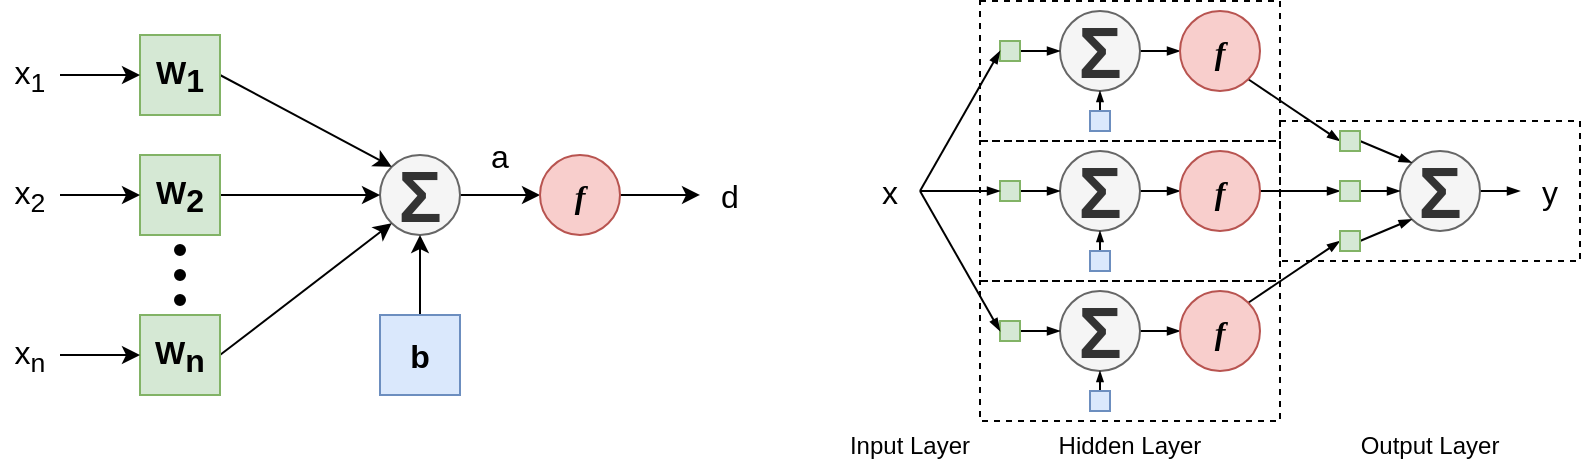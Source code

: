 <mxfile version="24.7.12">
  <diagram name="Page-1" id="HsYt-ey97kR6kVcqzLwU">
    <mxGraphModel dx="989" dy="509" grid="0" gridSize="10" guides="1" tooltips="1" connect="1" arrows="1" fold="1" page="0" pageScale="1" pageWidth="1100" pageHeight="850" math="0" shadow="0">
      <root>
        <mxCell id="0" />
        <mxCell id="1" parent="0" />
        <mxCell id="wPeuWzclz8ZrcqfQoQJo-25" style="edgeStyle=orthogonalEdgeStyle;rounded=0;orthogonalLoop=1;jettySize=auto;html=1;exitX=1;exitY=0.5;exitDx=0;exitDy=0;entryX=0;entryY=0.5;entryDx=0;entryDy=0;" edge="1" parent="1" source="wPeuWzclz8ZrcqfQoQJo-1" target="wPeuWzclz8ZrcqfQoQJo-2">
          <mxGeometry relative="1" as="geometry" />
        </mxCell>
        <mxCell id="wPeuWzclz8ZrcqfQoQJo-1" value="Σ" style="ellipse;whiteSpace=wrap;html=1;aspect=fixed;fontSize=36;fontStyle=1;fillColor=#f5f5f5;fontColor=#333333;strokeColor=#666666;" vertex="1" parent="1">
          <mxGeometry x="240" y="99.5" width="40" height="40" as="geometry" />
        </mxCell>
        <mxCell id="wPeuWzclz8ZrcqfQoQJo-26" style="edgeStyle=orthogonalEdgeStyle;rounded=0;orthogonalLoop=1;jettySize=auto;html=1;exitX=1;exitY=0.5;exitDx=0;exitDy=0;" edge="1" parent="1" source="wPeuWzclz8ZrcqfQoQJo-2">
          <mxGeometry relative="1" as="geometry">
            <mxPoint x="400" y="119.466" as="targetPoint" />
          </mxGeometry>
        </mxCell>
        <mxCell id="wPeuWzclz8ZrcqfQoQJo-2" value="f" style="ellipse;whiteSpace=wrap;html=1;aspect=fixed;fontSize=16;fontStyle=3;fontFamily=Garamond;fillColor=#f8cecc;strokeColor=#b85450;" vertex="1" parent="1">
          <mxGeometry x="320" y="99.5" width="40" height="40" as="geometry" />
        </mxCell>
        <mxCell id="wPeuWzclz8ZrcqfQoQJo-22" style="rounded=0;orthogonalLoop=1;jettySize=auto;html=1;exitX=1;exitY=0.5;exitDx=0;exitDy=0;entryX=0;entryY=0;entryDx=0;entryDy=0;" edge="1" parent="1" source="wPeuWzclz8ZrcqfQoQJo-3" target="wPeuWzclz8ZrcqfQoQJo-1">
          <mxGeometry relative="1" as="geometry" />
        </mxCell>
        <mxCell id="wPeuWzclz8ZrcqfQoQJo-3" value="W&lt;sub style=&quot;font-size: 16px;&quot;&gt;1&lt;/sub&gt;" style="rounded=0;whiteSpace=wrap;html=1;fontStyle=1;fontSize=16;fillColor=#d5e8d4;strokeColor=#82b366;" vertex="1" parent="1">
          <mxGeometry x="120" y="39.5" width="40" height="40" as="geometry" />
        </mxCell>
        <mxCell id="wPeuWzclz8ZrcqfQoQJo-21" style="edgeStyle=orthogonalEdgeStyle;rounded=0;orthogonalLoop=1;jettySize=auto;html=1;exitX=1;exitY=0.5;exitDx=0;exitDy=0;entryX=0;entryY=0.5;entryDx=0;entryDy=0;" edge="1" parent="1" source="wPeuWzclz8ZrcqfQoQJo-4" target="wPeuWzclz8ZrcqfQoQJo-1">
          <mxGeometry relative="1" as="geometry" />
        </mxCell>
        <mxCell id="wPeuWzclz8ZrcqfQoQJo-4" value="W&lt;sub style=&quot;font-size: 16px;&quot;&gt;2&lt;/sub&gt;" style="rounded=0;whiteSpace=wrap;html=1;fontStyle=1;fontSize=16;fillColor=#d5e8d4;strokeColor=#82b366;" vertex="1" parent="1">
          <mxGeometry x="120" y="99.5" width="40" height="40" as="geometry" />
        </mxCell>
        <mxCell id="wPeuWzclz8ZrcqfQoQJo-23" style="rounded=0;orthogonalLoop=1;jettySize=auto;html=1;exitX=1;exitY=0.5;exitDx=0;exitDy=0;entryX=0;entryY=1;entryDx=0;entryDy=0;" edge="1" parent="1" source="wPeuWzclz8ZrcqfQoQJo-5" target="wPeuWzclz8ZrcqfQoQJo-1">
          <mxGeometry relative="1" as="geometry" />
        </mxCell>
        <mxCell id="wPeuWzclz8ZrcqfQoQJo-5" value="W&lt;sub style=&quot;font-size: 16px;&quot;&gt;n&lt;/sub&gt;" style="rounded=0;whiteSpace=wrap;html=1;fontStyle=1;fontSize=16;fillColor=#d5e8d4;strokeColor=#82b366;" vertex="1" parent="1">
          <mxGeometry x="120" y="179.5" width="40" height="40" as="geometry" />
        </mxCell>
        <mxCell id="wPeuWzclz8ZrcqfQoQJo-9" value="" style="ellipse;whiteSpace=wrap;html=1;aspect=fixed;fillColor=#000000;" vertex="1" parent="1">
          <mxGeometry x="137.5" y="169.5" width="5" height="5" as="geometry" />
        </mxCell>
        <mxCell id="wPeuWzclz8ZrcqfQoQJo-10" value="" style="ellipse;whiteSpace=wrap;html=1;aspect=fixed;fillColor=#000000;" vertex="1" parent="1">
          <mxGeometry x="137.5" y="157" width="5" height="5" as="geometry" />
        </mxCell>
        <mxCell id="wPeuWzclz8ZrcqfQoQJo-12" value="" style="ellipse;whiteSpace=wrap;html=1;aspect=fixed;fillColor=#000000;" vertex="1" parent="1">
          <mxGeometry x="137.5" y="144.5" width="5" height="5" as="geometry" />
        </mxCell>
        <mxCell id="wPeuWzclz8ZrcqfQoQJo-24" style="edgeStyle=orthogonalEdgeStyle;rounded=0;orthogonalLoop=1;jettySize=auto;html=1;exitX=0.5;exitY=0;exitDx=0;exitDy=0;entryX=0.5;entryY=1;entryDx=0;entryDy=0;" edge="1" parent="1" source="wPeuWzclz8ZrcqfQoQJo-13" target="wPeuWzclz8ZrcqfQoQJo-1">
          <mxGeometry relative="1" as="geometry" />
        </mxCell>
        <mxCell id="wPeuWzclz8ZrcqfQoQJo-13" value="b" style="rounded=0;whiteSpace=wrap;html=1;fontStyle=1;fontSize=16;fillColor=#dae8fc;strokeColor=#6c8ebf;" vertex="1" parent="1">
          <mxGeometry x="240" y="179.5" width="40" height="40" as="geometry" />
        </mxCell>
        <mxCell id="wPeuWzclz8ZrcqfQoQJo-15" style="edgeStyle=orthogonalEdgeStyle;rounded=0;orthogonalLoop=1;jettySize=auto;html=1;exitX=1;exitY=0.5;exitDx=0;exitDy=0;entryX=0;entryY=0.5;entryDx=0;entryDy=0;" edge="1" parent="1" source="wPeuWzclz8ZrcqfQoQJo-14" target="wPeuWzclz8ZrcqfQoQJo-3">
          <mxGeometry relative="1" as="geometry" />
        </mxCell>
        <mxCell id="wPeuWzclz8ZrcqfQoQJo-14" value="x&lt;sub&gt;1&lt;/sub&gt;" style="text;html=1;align=center;verticalAlign=middle;whiteSpace=wrap;rounded=0;fontSize=16;" vertex="1" parent="1">
          <mxGeometry x="50" y="44.5" width="30" height="30" as="geometry" />
        </mxCell>
        <mxCell id="wPeuWzclz8ZrcqfQoQJo-19" style="edgeStyle=orthogonalEdgeStyle;rounded=0;orthogonalLoop=1;jettySize=auto;html=1;exitX=1;exitY=0.5;exitDx=0;exitDy=0;entryX=0;entryY=0.5;entryDx=0;entryDy=0;" edge="1" parent="1" source="wPeuWzclz8ZrcqfQoQJo-16" target="wPeuWzclz8ZrcqfQoQJo-4">
          <mxGeometry relative="1" as="geometry" />
        </mxCell>
        <mxCell id="wPeuWzclz8ZrcqfQoQJo-16" value="x&lt;sub&gt;2&lt;/sub&gt;" style="text;html=1;align=center;verticalAlign=middle;whiteSpace=wrap;rounded=0;fontSize=16;" vertex="1" parent="1">
          <mxGeometry x="50" y="104.5" width="30" height="30" as="geometry" />
        </mxCell>
        <mxCell id="wPeuWzclz8ZrcqfQoQJo-20" style="edgeStyle=orthogonalEdgeStyle;rounded=0;orthogonalLoop=1;jettySize=auto;html=1;exitX=1;exitY=0.5;exitDx=0;exitDy=0;entryX=0;entryY=0.5;entryDx=0;entryDy=0;" edge="1" parent="1" source="wPeuWzclz8ZrcqfQoQJo-17" target="wPeuWzclz8ZrcqfQoQJo-5">
          <mxGeometry relative="1" as="geometry" />
        </mxCell>
        <mxCell id="wPeuWzclz8ZrcqfQoQJo-17" value="x&lt;sub&gt;n&lt;/sub&gt;" style="text;html=1;align=center;verticalAlign=middle;whiteSpace=wrap;rounded=0;fontSize=16;" vertex="1" parent="1">
          <mxGeometry x="50" y="184.5" width="30" height="30" as="geometry" />
        </mxCell>
        <mxCell id="wPeuWzclz8ZrcqfQoQJo-27" value="d" style="text;html=1;align=center;verticalAlign=middle;whiteSpace=wrap;rounded=0;fontSize=16;" vertex="1" parent="1">
          <mxGeometry x="400" y="104.5" width="30" height="30" as="geometry" />
        </mxCell>
        <mxCell id="wPeuWzclz8ZrcqfQoQJo-69" style="edgeStyle=orthogonalEdgeStyle;rounded=0;orthogonalLoop=1;jettySize=auto;html=1;exitX=1;exitY=0.5;exitDx=0;exitDy=0;entryX=0;entryY=0.5;entryDx=0;entryDy=0;endSize=4;endArrow=blockThin;endFill=1;" edge="1" parent="1" source="wPeuWzclz8ZrcqfQoQJo-63" target="wPeuWzclz8ZrcqfQoQJo-64">
          <mxGeometry relative="1" as="geometry" />
        </mxCell>
        <mxCell id="wPeuWzclz8ZrcqfQoQJo-63" value="Σ" style="ellipse;whiteSpace=wrap;html=1;aspect=fixed;fontSize=36;fontStyle=1;fillColor=#f5f5f5;fontColor=#333333;strokeColor=#666666;" vertex="1" parent="1">
          <mxGeometry x="580" y="27.5" width="40" height="40" as="geometry" />
        </mxCell>
        <mxCell id="wPeuWzclz8ZrcqfQoQJo-79" style="rounded=0;orthogonalLoop=1;jettySize=auto;html=1;exitX=1;exitY=1;exitDx=0;exitDy=0;entryX=0;entryY=0.5;entryDx=0;entryDy=0;endSize=4;endArrow=blockThin;endFill=1;" edge="1" parent="1" source="wPeuWzclz8ZrcqfQoQJo-64" target="wPeuWzclz8ZrcqfQoQJo-76">
          <mxGeometry relative="1" as="geometry" />
        </mxCell>
        <mxCell id="wPeuWzclz8ZrcqfQoQJo-64" value="f" style="ellipse;whiteSpace=wrap;html=1;aspect=fixed;fontSize=16;fontStyle=3;fontFamily=Garamond;fillColor=#f8cecc;strokeColor=#b85450;" vertex="1" parent="1">
          <mxGeometry x="640" y="27.5" width="40" height="40" as="geometry" />
        </mxCell>
        <mxCell id="wPeuWzclz8ZrcqfQoQJo-71" style="edgeStyle=orthogonalEdgeStyle;rounded=0;orthogonalLoop=1;jettySize=auto;html=1;exitX=1;exitY=0.5;exitDx=0;exitDy=0;entryX=0;entryY=0.5;entryDx=0;entryDy=0;endSize=4;endArrow=blockThin;endFill=1;" edge="1" parent="1" source="wPeuWzclz8ZrcqfQoQJo-65" target="wPeuWzclz8ZrcqfQoQJo-66">
          <mxGeometry relative="1" as="geometry" />
        </mxCell>
        <mxCell id="wPeuWzclz8ZrcqfQoQJo-65" value="Σ" style="ellipse;whiteSpace=wrap;html=1;aspect=fixed;fontSize=36;fontStyle=1;fillColor=#f5f5f5;fontColor=#333333;strokeColor=#666666;" vertex="1" parent="1">
          <mxGeometry x="580" y="97.5" width="40" height="40" as="geometry" />
        </mxCell>
        <mxCell id="wPeuWzclz8ZrcqfQoQJo-80" style="rounded=0;orthogonalLoop=1;jettySize=auto;html=1;exitX=1;exitY=0.5;exitDx=0;exitDy=0;entryX=0;entryY=0.5;entryDx=0;entryDy=0;endSize=4;endArrow=blockThin;endFill=1;" edge="1" parent="1" source="wPeuWzclz8ZrcqfQoQJo-66" target="wPeuWzclz8ZrcqfQoQJo-77">
          <mxGeometry relative="1" as="geometry" />
        </mxCell>
        <mxCell id="wPeuWzclz8ZrcqfQoQJo-66" value="f" style="ellipse;whiteSpace=wrap;html=1;aspect=fixed;fontSize=16;fontStyle=3;fontFamily=Garamond;fillColor=#f8cecc;strokeColor=#b85450;" vertex="1" parent="1">
          <mxGeometry x="640" y="97.5" width="40" height="40" as="geometry" />
        </mxCell>
        <mxCell id="wPeuWzclz8ZrcqfQoQJo-72" style="edgeStyle=orthogonalEdgeStyle;rounded=0;orthogonalLoop=1;jettySize=auto;html=1;exitX=1;exitY=0.5;exitDx=0;exitDy=0;entryX=0;entryY=0.5;entryDx=0;entryDy=0;endSize=4;endArrow=blockThin;endFill=1;" edge="1" parent="1" source="wPeuWzclz8ZrcqfQoQJo-67" target="wPeuWzclz8ZrcqfQoQJo-68">
          <mxGeometry relative="1" as="geometry" />
        </mxCell>
        <mxCell id="wPeuWzclz8ZrcqfQoQJo-67" value="Σ" style="ellipse;whiteSpace=wrap;html=1;aspect=fixed;fontSize=36;fontStyle=1;fillColor=#f5f5f5;fontColor=#333333;strokeColor=#666666;" vertex="1" parent="1">
          <mxGeometry x="580" y="167.5" width="40" height="40" as="geometry" />
        </mxCell>
        <mxCell id="wPeuWzclz8ZrcqfQoQJo-81" style="rounded=0;orthogonalLoop=1;jettySize=auto;html=1;exitX=1;exitY=0;exitDx=0;exitDy=0;entryX=0;entryY=0.5;entryDx=0;entryDy=0;endSize=4;endArrow=blockThin;endFill=1;" edge="1" parent="1" source="wPeuWzclz8ZrcqfQoQJo-68" target="wPeuWzclz8ZrcqfQoQJo-78">
          <mxGeometry relative="1" as="geometry" />
        </mxCell>
        <mxCell id="wPeuWzclz8ZrcqfQoQJo-68" value="f" style="ellipse;whiteSpace=wrap;html=1;aspect=fixed;fontSize=16;fontStyle=3;fontFamily=Garamond;fillColor=#f8cecc;strokeColor=#b85450;" vertex="1" parent="1">
          <mxGeometry x="640" y="167.5" width="40" height="40" as="geometry" />
        </mxCell>
        <mxCell id="wPeuWzclz8ZrcqfQoQJo-90" style="edgeStyle=orthogonalEdgeStyle;rounded=0;orthogonalLoop=1;jettySize=auto;html=1;exitX=1;exitY=0.5;exitDx=0;exitDy=0;entryX=0;entryY=0.5;entryDx=0;entryDy=0;endSize=4;endArrow=blockThin;endFill=1;" edge="1" parent="1" source="wPeuWzclz8ZrcqfQoQJo-70" target="wPeuWzclz8ZrcqfQoQJo-89">
          <mxGeometry relative="1" as="geometry" />
        </mxCell>
        <mxCell id="wPeuWzclz8ZrcqfQoQJo-70" value="Σ" style="ellipse;whiteSpace=wrap;html=1;aspect=fixed;fontSize=36;fontStyle=1;fillColor=#f5f5f5;fontColor=#333333;strokeColor=#666666;" vertex="1" parent="1">
          <mxGeometry x="750" y="97.5" width="40" height="40" as="geometry" />
        </mxCell>
        <mxCell id="wPeuWzclz8ZrcqfQoQJo-86" style="edgeStyle=orthogonalEdgeStyle;rounded=0;orthogonalLoop=1;jettySize=auto;html=1;exitX=1;exitY=0.5;exitDx=0;exitDy=0;entryX=0;entryY=0.5;entryDx=0;entryDy=0;endSize=4;endArrow=blockThin;endFill=1;" edge="1" parent="1" source="wPeuWzclz8ZrcqfQoQJo-73" target="wPeuWzclz8ZrcqfQoQJo-63">
          <mxGeometry relative="1" as="geometry" />
        </mxCell>
        <mxCell id="wPeuWzclz8ZrcqfQoQJo-73" value="" style="rounded=0;whiteSpace=wrap;html=1;fillColor=#d5e8d4;strokeColor=#82b366;" vertex="1" parent="1">
          <mxGeometry x="550" y="42.5" width="10" height="10" as="geometry" />
        </mxCell>
        <mxCell id="wPeuWzclz8ZrcqfQoQJo-87" style="edgeStyle=orthogonalEdgeStyle;rounded=0;orthogonalLoop=1;jettySize=auto;html=1;exitX=1;exitY=0.5;exitDx=0;exitDy=0;entryX=0;entryY=0.5;entryDx=0;entryDy=0;endSize=4;endArrow=blockThin;endFill=1;" edge="1" parent="1" source="wPeuWzclz8ZrcqfQoQJo-74" target="wPeuWzclz8ZrcqfQoQJo-65">
          <mxGeometry relative="1" as="geometry" />
        </mxCell>
        <mxCell id="wPeuWzclz8ZrcqfQoQJo-74" value="" style="rounded=0;whiteSpace=wrap;html=1;fillColor=#d5e8d4;strokeColor=#82b366;" vertex="1" parent="1">
          <mxGeometry x="550" y="112.5" width="10" height="10" as="geometry" />
        </mxCell>
        <mxCell id="wPeuWzclz8ZrcqfQoQJo-88" style="edgeStyle=orthogonalEdgeStyle;rounded=0;orthogonalLoop=1;jettySize=auto;html=1;exitX=1;exitY=0.5;exitDx=0;exitDy=0;entryX=0;entryY=0.5;entryDx=0;entryDy=0;endSize=4;endArrow=blockThin;endFill=1;" edge="1" parent="1" source="wPeuWzclz8ZrcqfQoQJo-75" target="wPeuWzclz8ZrcqfQoQJo-67">
          <mxGeometry relative="1" as="geometry" />
        </mxCell>
        <mxCell id="wPeuWzclz8ZrcqfQoQJo-75" value="" style="rounded=0;whiteSpace=wrap;html=1;fillColor=#d5e8d4;strokeColor=#82b366;" vertex="1" parent="1">
          <mxGeometry x="550" y="182.5" width="10" height="10" as="geometry" />
        </mxCell>
        <mxCell id="wPeuWzclz8ZrcqfQoQJo-83" style="rounded=0;orthogonalLoop=1;jettySize=auto;html=1;exitX=1;exitY=0.5;exitDx=0;exitDy=0;entryX=0;entryY=0;entryDx=0;entryDy=0;endSize=4;endArrow=blockThin;endFill=1;" edge="1" parent="1" source="wPeuWzclz8ZrcqfQoQJo-76" target="wPeuWzclz8ZrcqfQoQJo-70">
          <mxGeometry relative="1" as="geometry" />
        </mxCell>
        <mxCell id="wPeuWzclz8ZrcqfQoQJo-76" value="" style="rounded=0;whiteSpace=wrap;html=1;fillColor=#d5e8d4;strokeColor=#82b366;" vertex="1" parent="1">
          <mxGeometry x="720" y="87.5" width="10" height="10" as="geometry" />
        </mxCell>
        <mxCell id="wPeuWzclz8ZrcqfQoQJo-84" style="rounded=0;orthogonalLoop=1;jettySize=auto;html=1;exitX=1;exitY=0.5;exitDx=0;exitDy=0;entryX=0;entryY=0.5;entryDx=0;entryDy=0;endSize=4;endArrow=blockThin;endFill=1;" edge="1" parent="1" source="wPeuWzclz8ZrcqfQoQJo-77" target="wPeuWzclz8ZrcqfQoQJo-70">
          <mxGeometry relative="1" as="geometry" />
        </mxCell>
        <mxCell id="wPeuWzclz8ZrcqfQoQJo-77" value="" style="rounded=0;whiteSpace=wrap;html=1;fillColor=#d5e8d4;strokeColor=#82b366;" vertex="1" parent="1">
          <mxGeometry x="720" y="112.5" width="10" height="10" as="geometry" />
        </mxCell>
        <mxCell id="wPeuWzclz8ZrcqfQoQJo-85" style="rounded=0;orthogonalLoop=1;jettySize=auto;html=1;exitX=1;exitY=0.5;exitDx=0;exitDy=0;entryX=0;entryY=1;entryDx=0;entryDy=0;endSize=4;endArrow=blockThin;endFill=1;" edge="1" parent="1" source="wPeuWzclz8ZrcqfQoQJo-78" target="wPeuWzclz8ZrcqfQoQJo-70">
          <mxGeometry relative="1" as="geometry" />
        </mxCell>
        <mxCell id="wPeuWzclz8ZrcqfQoQJo-78" value="" style="rounded=0;whiteSpace=wrap;html=1;fillColor=#d5e8d4;strokeColor=#82b366;" vertex="1" parent="1">
          <mxGeometry x="720" y="137.5" width="10" height="10" as="geometry" />
        </mxCell>
        <mxCell id="wPeuWzclz8ZrcqfQoQJo-89" value="y" style="text;html=1;align=center;verticalAlign=middle;whiteSpace=wrap;rounded=0;fontSize=16;" vertex="1" parent="1">
          <mxGeometry x="810" y="102.5" width="30" height="30" as="geometry" />
        </mxCell>
        <mxCell id="wPeuWzclz8ZrcqfQoQJo-92" style="rounded=0;orthogonalLoop=1;jettySize=auto;html=1;exitX=1;exitY=0.5;exitDx=0;exitDy=0;entryX=0;entryY=0.5;entryDx=0;entryDy=0;endSize=4;endArrow=blockThin;endFill=1;" edge="1" parent="1" source="wPeuWzclz8ZrcqfQoQJo-91" target="wPeuWzclz8ZrcqfQoQJo-73">
          <mxGeometry relative="1" as="geometry" />
        </mxCell>
        <mxCell id="wPeuWzclz8ZrcqfQoQJo-93" style="rounded=0;orthogonalLoop=1;jettySize=auto;html=1;exitX=1;exitY=0.5;exitDx=0;exitDy=0;entryX=0;entryY=0.5;entryDx=0;entryDy=0;endSize=4;endArrow=blockThin;endFill=1;" edge="1" parent="1" source="wPeuWzclz8ZrcqfQoQJo-91" target="wPeuWzclz8ZrcqfQoQJo-74">
          <mxGeometry relative="1" as="geometry" />
        </mxCell>
        <mxCell id="wPeuWzclz8ZrcqfQoQJo-94" style="rounded=0;orthogonalLoop=1;jettySize=auto;html=1;exitX=1;exitY=0.5;exitDx=0;exitDy=0;entryX=0;entryY=0.5;entryDx=0;entryDy=0;endSize=4;endArrow=blockThin;endFill=1;" edge="1" parent="1" source="wPeuWzclz8ZrcqfQoQJo-91" target="wPeuWzclz8ZrcqfQoQJo-75">
          <mxGeometry relative="1" as="geometry" />
        </mxCell>
        <mxCell id="wPeuWzclz8ZrcqfQoQJo-91" value="x" style="text;html=1;align=center;verticalAlign=middle;whiteSpace=wrap;rounded=0;fontSize=16;" vertex="1" parent="1">
          <mxGeometry x="480" y="102.5" width="30" height="30" as="geometry" />
        </mxCell>
        <mxCell id="wPeuWzclz8ZrcqfQoQJo-96" style="edgeStyle=orthogonalEdgeStyle;rounded=0;orthogonalLoop=1;jettySize=auto;html=1;exitX=0.5;exitY=0;exitDx=0;exitDy=0;entryX=0.5;entryY=1;entryDx=0;entryDy=0;endSize=3;endArrow=blockThin;endFill=1;" edge="1" parent="1" source="wPeuWzclz8ZrcqfQoQJo-95" target="wPeuWzclz8ZrcqfQoQJo-63">
          <mxGeometry relative="1" as="geometry" />
        </mxCell>
        <mxCell id="wPeuWzclz8ZrcqfQoQJo-95" value="" style="rounded=0;whiteSpace=wrap;html=1;fillColor=#dae8fc;strokeColor=#6c8ebf;" vertex="1" parent="1">
          <mxGeometry x="595" y="77.5" width="10" height="10" as="geometry" />
        </mxCell>
        <mxCell id="wPeuWzclz8ZrcqfQoQJo-97" style="edgeStyle=orthogonalEdgeStyle;rounded=0;orthogonalLoop=1;jettySize=auto;html=1;exitX=0.5;exitY=0;exitDx=0;exitDy=0;entryX=0.5;entryY=1;entryDx=0;entryDy=0;endSize=3;endArrow=blockThin;endFill=1;" edge="1" parent="1" source="wPeuWzclz8ZrcqfQoQJo-98" target="wPeuWzclz8ZrcqfQoQJo-65">
          <mxGeometry relative="1" as="geometry">
            <mxPoint x="600" y="137.5" as="targetPoint" />
          </mxGeometry>
        </mxCell>
        <mxCell id="wPeuWzclz8ZrcqfQoQJo-98" value="" style="rounded=0;whiteSpace=wrap;html=1;fillColor=#dae8fc;strokeColor=#6c8ebf;" vertex="1" parent="1">
          <mxGeometry x="595" y="147.5" width="10" height="10" as="geometry" />
        </mxCell>
        <mxCell id="wPeuWzclz8ZrcqfQoQJo-99" style="edgeStyle=orthogonalEdgeStyle;rounded=0;orthogonalLoop=1;jettySize=auto;html=1;exitX=0.5;exitY=0;exitDx=0;exitDy=0;entryX=0.5;entryY=1;entryDx=0;entryDy=0;endSize=3;endArrow=blockThin;endFill=1;" edge="1" parent="1" source="wPeuWzclz8ZrcqfQoQJo-100" target="wPeuWzclz8ZrcqfQoQJo-67">
          <mxGeometry relative="1" as="geometry">
            <mxPoint x="600" y="207.5" as="targetPoint" />
          </mxGeometry>
        </mxCell>
        <mxCell id="wPeuWzclz8ZrcqfQoQJo-100" value="" style="rounded=0;whiteSpace=wrap;html=1;fillColor=#dae8fc;strokeColor=#6c8ebf;" vertex="1" parent="1">
          <mxGeometry x="595" y="217.5" width="10" height="10" as="geometry" />
        </mxCell>
        <mxCell id="wPeuWzclz8ZrcqfQoQJo-103" value="" style="rounded=0;whiteSpace=wrap;html=1;fillColor=none;dashed=1;" vertex="1" parent="1">
          <mxGeometry x="540" y="22.5" width="150" height="70" as="geometry" />
        </mxCell>
        <mxCell id="wPeuWzclz8ZrcqfQoQJo-104" value="" style="rounded=0;whiteSpace=wrap;html=1;fillColor=none;dashed=1;" vertex="1" parent="1">
          <mxGeometry x="540" y="92.5" width="150" height="70" as="geometry" />
        </mxCell>
        <mxCell id="wPeuWzclz8ZrcqfQoQJo-105" value="" style="rounded=0;whiteSpace=wrap;html=1;fillColor=none;dashed=1;" vertex="1" parent="1">
          <mxGeometry x="540" y="162.5" width="150" height="70" as="geometry" />
        </mxCell>
        <mxCell id="wPeuWzclz8ZrcqfQoQJo-106" value="" style="rounded=0;whiteSpace=wrap;html=1;fillColor=none;dashed=1;" vertex="1" parent="1">
          <mxGeometry x="690" y="82.5" width="150" height="70" as="geometry" />
        </mxCell>
        <mxCell id="wPeuWzclz8ZrcqfQoQJo-107" value="Input Layer" style="text;html=1;align=center;verticalAlign=middle;whiteSpace=wrap;rounded=0;" vertex="1" parent="1">
          <mxGeometry x="470" y="232.5" width="70" height="25" as="geometry" />
        </mxCell>
        <mxCell id="wPeuWzclz8ZrcqfQoQJo-108" value="Hidden Layer" style="text;html=1;align=center;verticalAlign=middle;whiteSpace=wrap;rounded=0;" vertex="1" parent="1">
          <mxGeometry x="540" y="232.5" width="150" height="25" as="geometry" />
        </mxCell>
        <mxCell id="wPeuWzclz8ZrcqfQoQJo-109" value="Output Layer" style="text;html=1;align=center;verticalAlign=middle;whiteSpace=wrap;rounded=0;" vertex="1" parent="1">
          <mxGeometry x="690" y="232.5" width="150" height="25" as="geometry" />
        </mxCell>
        <mxCell id="wPeuWzclz8ZrcqfQoQJo-110" value="a" style="text;html=1;align=center;verticalAlign=middle;whiteSpace=wrap;rounded=0;fontSize=16;" vertex="1" parent="1">
          <mxGeometry x="280" y="80" width="40" height="40" as="geometry" />
        </mxCell>
      </root>
    </mxGraphModel>
  </diagram>
</mxfile>
